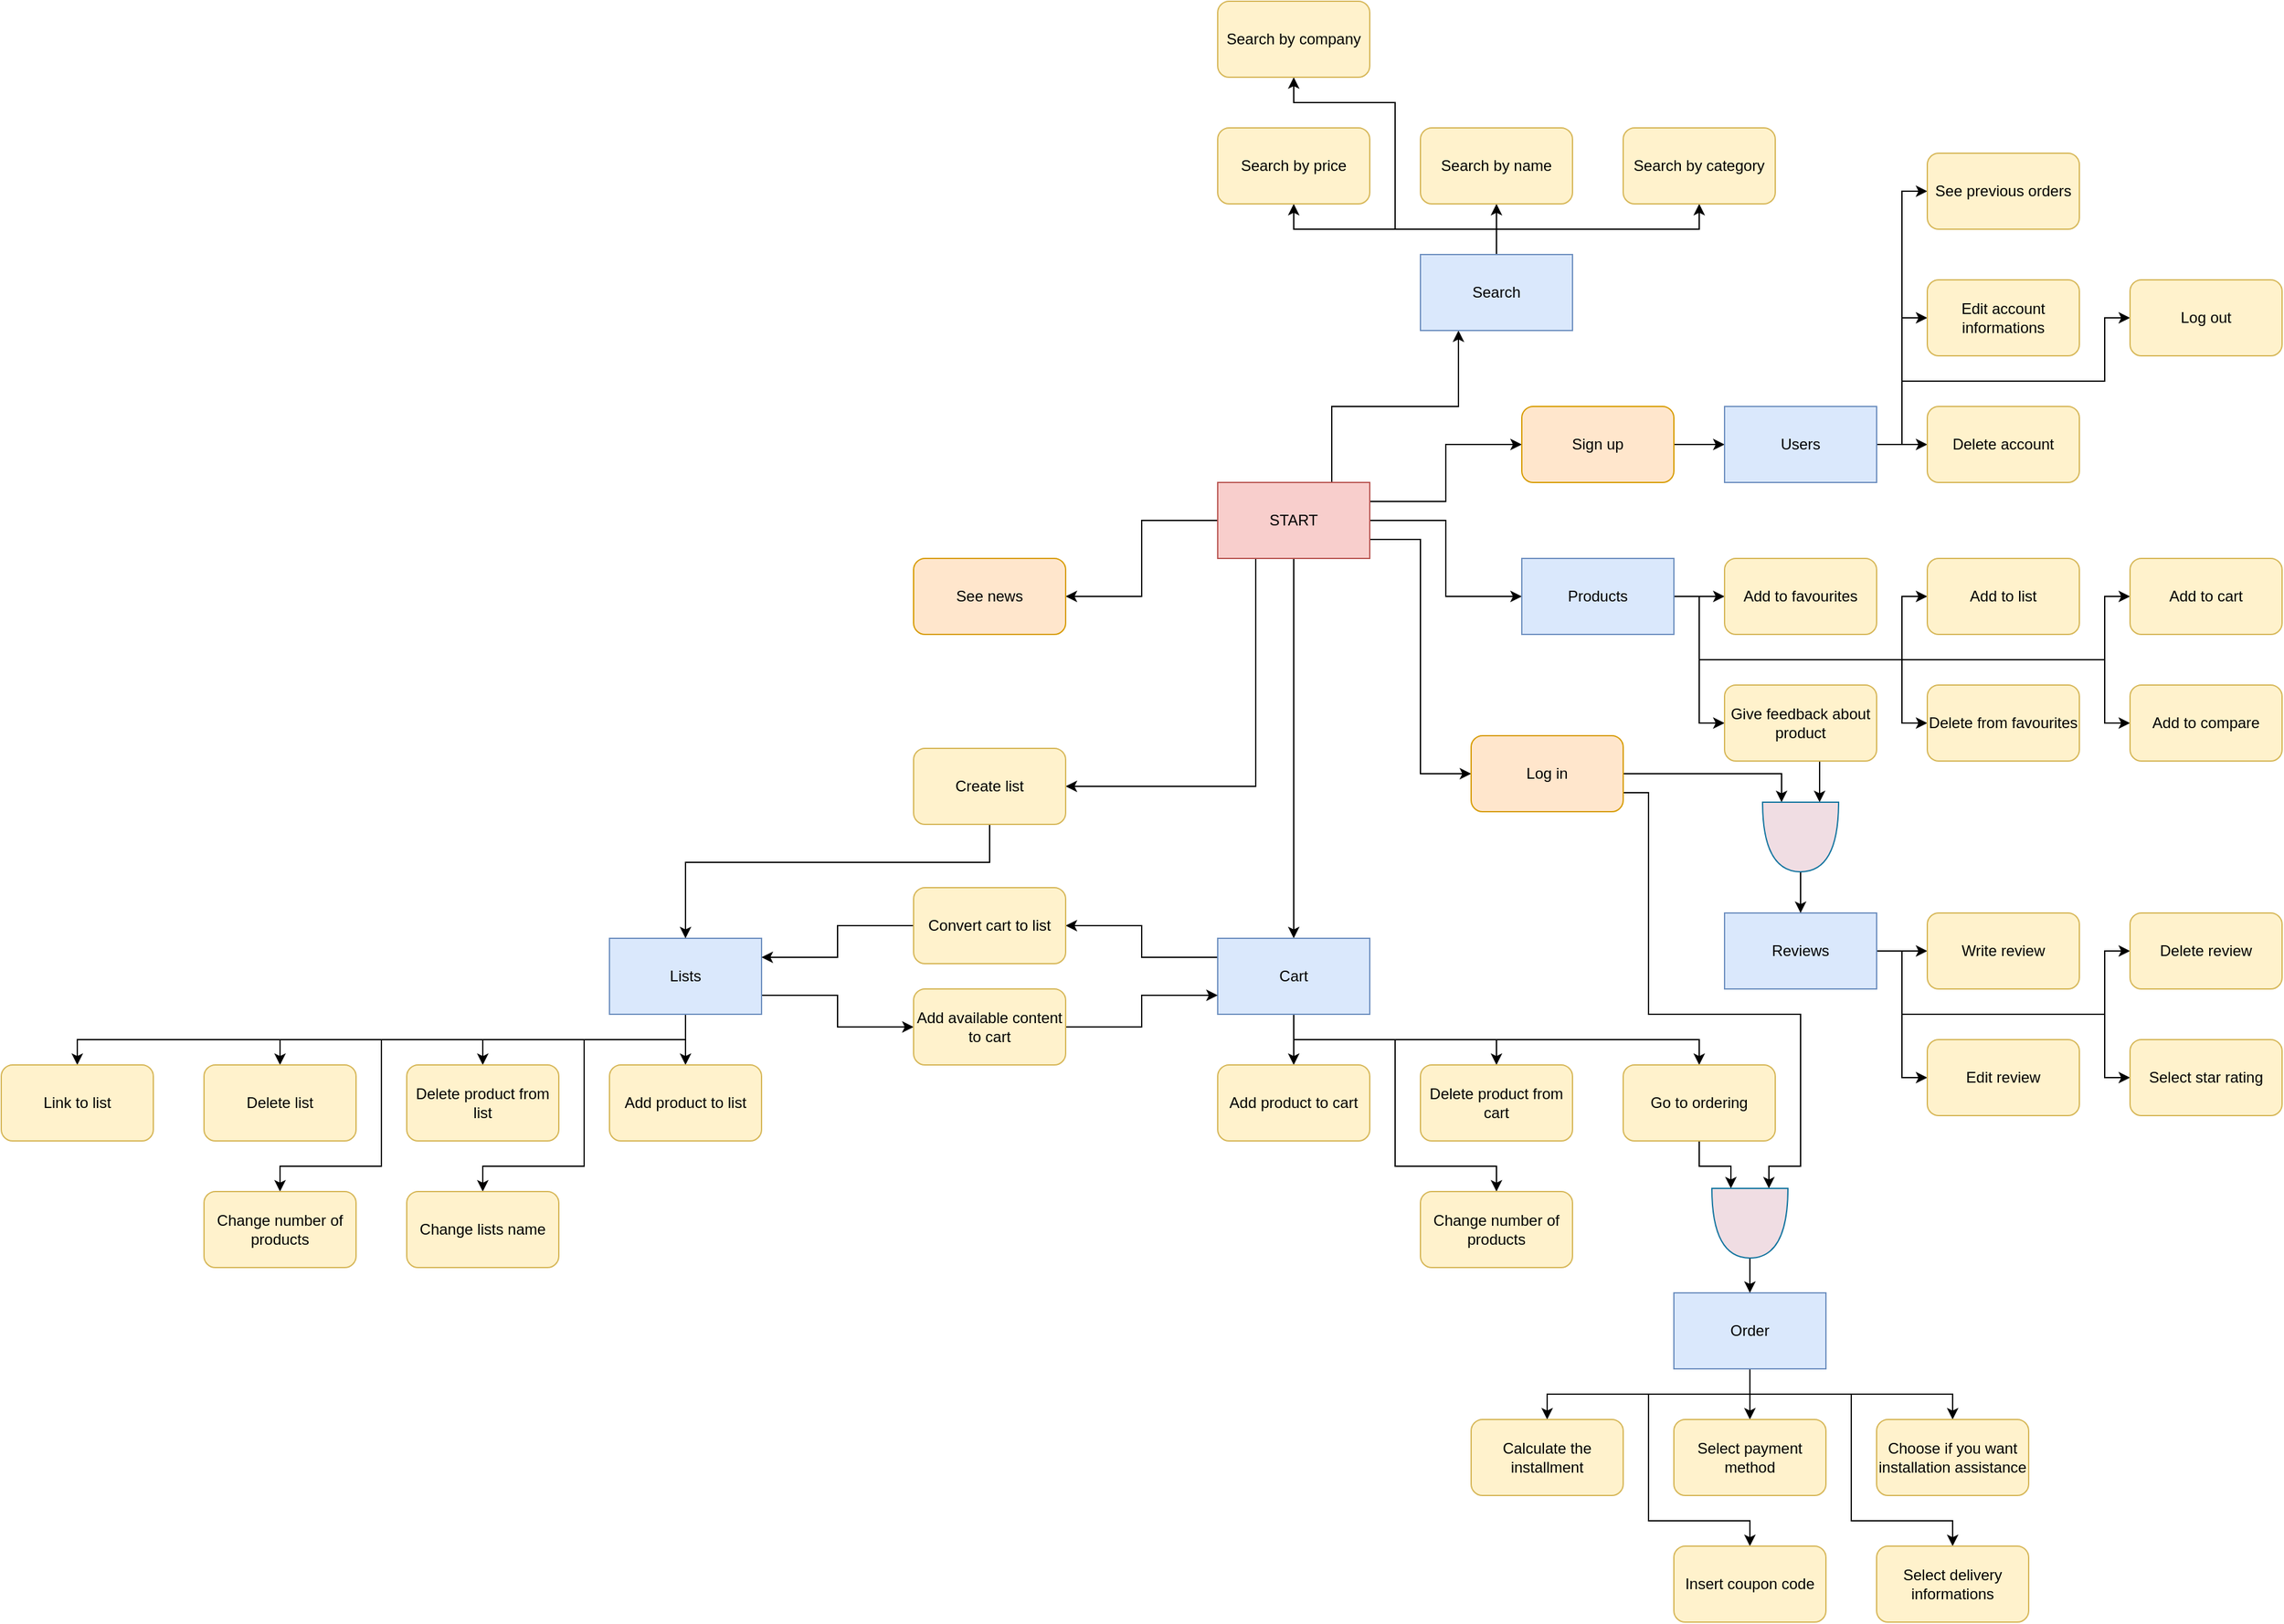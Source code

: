 <mxfile version="21.1.1">
  <diagram name="Strona-1" id="DpiKnfvnMf119dL31PfI">
    <mxGraphModel dx="721" dy="851" grid="1" gridSize="10" guides="1" tooltips="1" connect="1" arrows="1" fold="1" page="1" pageScale="1" pageWidth="827" pageHeight="1169" math="0" shadow="0">
      <root>
        <mxCell id="0" />
        <mxCell id="1" parent="0" />
        <mxCell id="tu-g_7TpIbmg7pbgviE7-1" style="edgeStyle=orthogonalEdgeStyle;rounded=0;orthogonalLoop=1;jettySize=auto;html=1;exitX=0.5;exitY=1;exitDx=0;exitDy=0;entryX=0.5;entryY=0;entryDx=0;entryDy=0;fontColor=#000000;" edge="1" parent="1" source="tu-g_7TpIbmg7pbgviE7-8" target="tu-g_7TpIbmg7pbgviE7-24">
          <mxGeometry relative="1" as="geometry" />
        </mxCell>
        <mxCell id="tu-g_7TpIbmg7pbgviE7-2" style="edgeStyle=orthogonalEdgeStyle;rounded=0;orthogonalLoop=1;jettySize=auto;html=1;exitX=0.25;exitY=1;exitDx=0;exitDy=0;entryX=1;entryY=0.5;entryDx=0;entryDy=0;fontColor=#000000;" edge="1" parent="1" source="tu-g_7TpIbmg7pbgviE7-8" target="tu-g_7TpIbmg7pbgviE7-50">
          <mxGeometry relative="1" as="geometry" />
        </mxCell>
        <mxCell id="tu-g_7TpIbmg7pbgviE7-3" style="edgeStyle=orthogonalEdgeStyle;rounded=0;orthogonalLoop=1;jettySize=auto;html=1;exitX=1;exitY=0.75;exitDx=0;exitDy=0;entryX=0;entryY=0.5;entryDx=0;entryDy=0;fontFamily=Helvetica;fontSize=12;fontColor=#000000;" edge="1" parent="1" source="tu-g_7TpIbmg7pbgviE7-8" target="tu-g_7TpIbmg7pbgviE7-11">
          <mxGeometry relative="1" as="geometry" />
        </mxCell>
        <mxCell id="tu-g_7TpIbmg7pbgviE7-4" style="edgeStyle=orthogonalEdgeStyle;rounded=0;orthogonalLoop=1;jettySize=auto;html=1;exitX=1;exitY=0.25;exitDx=0;exitDy=0;entryX=0;entryY=0.5;entryDx=0;entryDy=0;fontFamily=Helvetica;fontSize=12;fontColor=#000000;" edge="1" parent="1" source="tu-g_7TpIbmg7pbgviE7-8" target="tu-g_7TpIbmg7pbgviE7-13">
          <mxGeometry relative="1" as="geometry" />
        </mxCell>
        <mxCell id="tu-g_7TpIbmg7pbgviE7-5" style="edgeStyle=orthogonalEdgeStyle;rounded=0;orthogonalLoop=1;jettySize=auto;html=1;exitX=1;exitY=0.5;exitDx=0;exitDy=0;entryX=0;entryY=0.5;entryDx=0;entryDy=0;fontFamily=Helvetica;fontSize=12;fontColor=#000000;" edge="1" parent="1" source="tu-g_7TpIbmg7pbgviE7-8" target="tu-g_7TpIbmg7pbgviE7-39">
          <mxGeometry relative="1" as="geometry" />
        </mxCell>
        <mxCell id="tu-g_7TpIbmg7pbgviE7-6" style="edgeStyle=orthogonalEdgeStyle;rounded=0;orthogonalLoop=1;jettySize=auto;html=1;exitX=0;exitY=0.5;exitDx=0;exitDy=0;entryX=1;entryY=0.5;entryDx=0;entryDy=0;fontFamily=Helvetica;fontSize=12;fontColor=#000000;" edge="1" parent="1" source="tu-g_7TpIbmg7pbgviE7-8" target="tu-g_7TpIbmg7pbgviE7-14">
          <mxGeometry relative="1" as="geometry" />
        </mxCell>
        <mxCell id="tu-g_7TpIbmg7pbgviE7-7" style="edgeStyle=orthogonalEdgeStyle;rounded=0;orthogonalLoop=1;jettySize=auto;html=1;exitX=0.75;exitY=0;exitDx=0;exitDy=0;entryX=0.25;entryY=1;entryDx=0;entryDy=0;fontFamily=Helvetica;fontSize=12;fontColor=#000000;" edge="1" parent="1" source="tu-g_7TpIbmg7pbgviE7-8" target="tu-g_7TpIbmg7pbgviE7-18">
          <mxGeometry relative="1" as="geometry" />
        </mxCell>
        <mxCell id="tu-g_7TpIbmg7pbgviE7-8" value="START" style="rounded=0;whiteSpace=wrap;html=1;fillColor=#f8cecc;strokeColor=#b85450;fontColor=#000000;" vertex="1" parent="1">
          <mxGeometry x="1940" y="560" width="120" height="60" as="geometry" />
        </mxCell>
        <mxCell id="tu-g_7TpIbmg7pbgviE7-9" style="edgeStyle=orthogonalEdgeStyle;rounded=0;orthogonalLoop=1;jettySize=auto;html=1;exitX=1;exitY=0.75;exitDx=0;exitDy=0;entryX=0;entryY=0.25;entryDx=0;entryDy=0;entryPerimeter=0;fontFamily=Helvetica;fontSize=12;fontColor=#000000;" edge="1" parent="1" source="tu-g_7TpIbmg7pbgviE7-11" target="tu-g_7TpIbmg7pbgviE7-74">
          <mxGeometry relative="1" as="geometry">
            <Array as="points">
              <mxPoint x="2280" y="805" />
              <mxPoint x="2280" y="980" />
              <mxPoint x="2400" y="980" />
              <mxPoint x="2400" y="1100" />
              <mxPoint x="2375" y="1100" />
            </Array>
          </mxGeometry>
        </mxCell>
        <mxCell id="tu-g_7TpIbmg7pbgviE7-10" style="edgeStyle=orthogonalEdgeStyle;rounded=0;orthogonalLoop=1;jettySize=auto;html=1;exitX=1;exitY=0.5;exitDx=0;exitDy=0;entryX=0;entryY=0.75;entryDx=0;entryDy=0;entryPerimeter=0;fontFamily=Helvetica;fontSize=12;fontColor=#000000;" edge="1" parent="1" source="tu-g_7TpIbmg7pbgviE7-11" target="tu-g_7TpIbmg7pbgviE7-91">
          <mxGeometry relative="1" as="geometry" />
        </mxCell>
        <mxCell id="tu-g_7TpIbmg7pbgviE7-11" value="Log in" style="rounded=1;whiteSpace=wrap;html=1;fillColor=#ffe6cc;strokeColor=#d79b00;fontColor=#000000;" vertex="1" parent="1">
          <mxGeometry x="2140" y="760" width="120" height="60" as="geometry" />
        </mxCell>
        <mxCell id="tu-g_7TpIbmg7pbgviE7-12" style="edgeStyle=orthogonalEdgeStyle;rounded=0;orthogonalLoop=1;jettySize=auto;html=1;exitX=1;exitY=0.5;exitDx=0;exitDy=0;entryX=0;entryY=0.5;entryDx=0;entryDy=0;fontFamily=Helvetica;fontSize=12;fontColor=#000000;" edge="1" parent="1" source="tu-g_7TpIbmg7pbgviE7-13" target="tu-g_7TpIbmg7pbgviE7-72">
          <mxGeometry relative="1" as="geometry" />
        </mxCell>
        <mxCell id="tu-g_7TpIbmg7pbgviE7-13" value="Sign up" style="rounded=1;whiteSpace=wrap;html=1;fillColor=#ffe6cc;strokeColor=#d79b00;fontColor=#000000;" vertex="1" parent="1">
          <mxGeometry x="2180" y="500" width="120" height="60" as="geometry" />
        </mxCell>
        <mxCell id="tu-g_7TpIbmg7pbgviE7-14" value="See news" style="rounded=1;whiteSpace=wrap;html=1;fillColor=#ffe6cc;strokeColor=#d79b00;fontColor=#000000;" vertex="1" parent="1">
          <mxGeometry x="1700" y="620" width="120" height="60" as="geometry" />
        </mxCell>
        <mxCell id="tu-g_7TpIbmg7pbgviE7-15" style="edgeStyle=orthogonalEdgeStyle;rounded=0;orthogonalLoop=1;jettySize=auto;html=1;exitX=0.5;exitY=0;exitDx=0;exitDy=0;entryX=0.5;entryY=1;entryDx=0;entryDy=0;fontFamily=Helvetica;fontSize=12;fontColor=#000000;" edge="1" parent="1" source="tu-g_7TpIbmg7pbgviE7-18" target="tu-g_7TpIbmg7pbgviE7-97">
          <mxGeometry relative="1" as="geometry" />
        </mxCell>
        <mxCell id="tu-g_7TpIbmg7pbgviE7-16" style="edgeStyle=orthogonalEdgeStyle;rounded=0;orthogonalLoop=1;jettySize=auto;html=1;exitX=0.5;exitY=0;exitDx=0;exitDy=0;entryX=0.5;entryY=1;entryDx=0;entryDy=0;fontFamily=Helvetica;fontSize=12;fontColor=#000000;" edge="1" parent="1" source="tu-g_7TpIbmg7pbgviE7-18" target="tu-g_7TpIbmg7pbgviE7-98">
          <mxGeometry relative="1" as="geometry" />
        </mxCell>
        <mxCell id="tu-g_7TpIbmg7pbgviE7-17" style="edgeStyle=orthogonalEdgeStyle;rounded=0;orthogonalLoop=1;jettySize=auto;html=1;exitX=0.5;exitY=0;exitDx=0;exitDy=0;entryX=0.5;entryY=1;entryDx=0;entryDy=0;fontFamily=Helvetica;fontSize=12;fontColor=#000000;" edge="1" parent="1" source="tu-g_7TpIbmg7pbgviE7-18" target="tu-g_7TpIbmg7pbgviE7-99">
          <mxGeometry relative="1" as="geometry" />
        </mxCell>
        <mxCell id="tu-g_7TpIbmg7pbgviE7-301" style="edgeStyle=orthogonalEdgeStyle;rounded=0;orthogonalLoop=1;jettySize=auto;html=1;exitX=0.5;exitY=0;exitDx=0;exitDy=0;entryX=0.5;entryY=1;entryDx=0;entryDy=0;fontFamily=Helvetica;fontSize=12;fontColor=#000000;" edge="1" parent="1" source="tu-g_7TpIbmg7pbgviE7-18" target="tu-g_7TpIbmg7pbgviE7-300">
          <mxGeometry relative="1" as="geometry">
            <Array as="points">
              <mxPoint x="2160" y="360" />
              <mxPoint x="2080" y="360" />
              <mxPoint x="2080" y="260" />
              <mxPoint x="2000" y="260" />
            </Array>
          </mxGeometry>
        </mxCell>
        <mxCell id="tu-g_7TpIbmg7pbgviE7-18" value="Search" style="rounded=0;whiteSpace=wrap;html=1;fillColor=#dae8fc;strokeColor=#6c8ebf;fontColor=#000000;" vertex="1" parent="1">
          <mxGeometry x="2100" y="380" width="120" height="60" as="geometry" />
        </mxCell>
        <mxCell id="tu-g_7TpIbmg7pbgviE7-19" style="edgeStyle=orthogonalEdgeStyle;rounded=0;orthogonalLoop=1;jettySize=auto;html=1;exitX=0;exitY=0.25;exitDx=0;exitDy=0;entryX=1;entryY=0.5;entryDx=0;entryDy=0;fontColor=#000000;" edge="1" parent="1" source="tu-g_7TpIbmg7pbgviE7-24" target="tu-g_7TpIbmg7pbgviE7-46">
          <mxGeometry relative="1" as="geometry" />
        </mxCell>
        <mxCell id="tu-g_7TpIbmg7pbgviE7-20" style="edgeStyle=orthogonalEdgeStyle;rounded=0;orthogonalLoop=1;jettySize=auto;html=1;exitX=0.5;exitY=1;exitDx=0;exitDy=0;entryX=0.5;entryY=0;entryDx=0;entryDy=0;fontFamily=Helvetica;fontSize=12;fontColor=#000000;" edge="1" parent="1" source="tu-g_7TpIbmg7pbgviE7-24" target="tu-g_7TpIbmg7pbgviE7-58">
          <mxGeometry relative="1" as="geometry" />
        </mxCell>
        <mxCell id="tu-g_7TpIbmg7pbgviE7-21" style="edgeStyle=orthogonalEdgeStyle;rounded=0;orthogonalLoop=1;jettySize=auto;html=1;exitX=0.5;exitY=1;exitDx=0;exitDy=0;entryX=0.5;entryY=0;entryDx=0;entryDy=0;fontFamily=Helvetica;fontSize=12;fontColor=#000000;" edge="1" parent="1" source="tu-g_7TpIbmg7pbgviE7-24" target="tu-g_7TpIbmg7pbgviE7-59">
          <mxGeometry relative="1" as="geometry" />
        </mxCell>
        <mxCell id="tu-g_7TpIbmg7pbgviE7-22" style="edgeStyle=orthogonalEdgeStyle;rounded=0;orthogonalLoop=1;jettySize=auto;html=1;exitX=0.5;exitY=1;exitDx=0;exitDy=0;entryX=0.5;entryY=0;entryDx=0;entryDy=0;fontFamily=Helvetica;fontSize=12;fontColor=#000000;" edge="1" parent="1" source="tu-g_7TpIbmg7pbgviE7-24" target="tu-g_7TpIbmg7pbgviE7-55">
          <mxGeometry relative="1" as="geometry">
            <Array as="points">
              <mxPoint x="2000" y="1000" />
              <mxPoint x="2080" y="1000" />
              <mxPoint x="2080" y="1100" />
              <mxPoint x="2160" y="1100" />
            </Array>
          </mxGeometry>
        </mxCell>
        <mxCell id="tu-g_7TpIbmg7pbgviE7-23" style="edgeStyle=orthogonalEdgeStyle;rounded=0;orthogonalLoop=1;jettySize=auto;html=1;exitX=0.5;exitY=1;exitDx=0;exitDy=0;entryX=0.5;entryY=0;entryDx=0;entryDy=0;fontFamily=Helvetica;fontSize=12;fontColor=#000000;" edge="1" parent="1" source="tu-g_7TpIbmg7pbgviE7-24" target="tu-g_7TpIbmg7pbgviE7-61">
          <mxGeometry relative="1" as="geometry" />
        </mxCell>
        <mxCell id="tu-g_7TpIbmg7pbgviE7-24" value="Cart" style="rounded=0;whiteSpace=wrap;html=1;fillColor=#dae8fc;strokeColor=#6c8ebf;fontColor=#000000;" vertex="1" parent="1">
          <mxGeometry x="1940" y="920" width="120" height="60" as="geometry" />
        </mxCell>
        <mxCell id="tu-g_7TpIbmg7pbgviE7-25" style="edgeStyle=orthogonalEdgeStyle;rounded=0;orthogonalLoop=1;jettySize=auto;html=1;exitX=0.5;exitY=1;exitDx=0;exitDy=0;entryX=0.5;entryY=0;entryDx=0;entryDy=0;fontColor=#000000;" edge="1" parent="1" source="tu-g_7TpIbmg7pbgviE7-32" target="tu-g_7TpIbmg7pbgviE7-48">
          <mxGeometry relative="1" as="geometry" />
        </mxCell>
        <mxCell id="tu-g_7TpIbmg7pbgviE7-26" style="edgeStyle=orthogonalEdgeStyle;rounded=0;orthogonalLoop=1;jettySize=auto;html=1;exitX=0.5;exitY=1;exitDx=0;exitDy=0;entryX=0.5;entryY=0;entryDx=0;entryDy=0;fontColor=#000000;" edge="1" parent="1" source="tu-g_7TpIbmg7pbgviE7-32" target="tu-g_7TpIbmg7pbgviE7-47">
          <mxGeometry relative="1" as="geometry" />
        </mxCell>
        <mxCell id="tu-g_7TpIbmg7pbgviE7-27" style="edgeStyle=orthogonalEdgeStyle;rounded=0;orthogonalLoop=1;jettySize=auto;html=1;exitX=0.5;exitY=1;exitDx=0;exitDy=0;entryX=0.5;entryY=0;entryDx=0;entryDy=0;fontColor=#000000;" edge="1" parent="1" source="tu-g_7TpIbmg7pbgviE7-32" target="tu-g_7TpIbmg7pbgviE7-51">
          <mxGeometry relative="1" as="geometry" />
        </mxCell>
        <mxCell id="tu-g_7TpIbmg7pbgviE7-28" style="edgeStyle=orthogonalEdgeStyle;rounded=0;orthogonalLoop=1;jettySize=auto;html=1;exitX=1;exitY=0.75;exitDx=0;exitDy=0;entryX=0;entryY=0.5;entryDx=0;entryDy=0;fontColor=#000000;" edge="1" parent="1" source="tu-g_7TpIbmg7pbgviE7-32" target="tu-g_7TpIbmg7pbgviE7-53">
          <mxGeometry relative="1" as="geometry" />
        </mxCell>
        <mxCell id="tu-g_7TpIbmg7pbgviE7-29" style="edgeStyle=orthogonalEdgeStyle;rounded=0;orthogonalLoop=1;jettySize=auto;html=1;exitX=0.5;exitY=1;exitDx=0;exitDy=0;entryX=0.5;entryY=0;entryDx=0;entryDy=0;fontFamily=Helvetica;fontSize=12;fontColor=#000000;" edge="1" parent="1" source="tu-g_7TpIbmg7pbgviE7-32" target="tu-g_7TpIbmg7pbgviE7-54">
          <mxGeometry relative="1" as="geometry">
            <Array as="points">
              <mxPoint x="1520" y="1000" />
              <mxPoint x="1280" y="1000" />
              <mxPoint x="1280" y="1100" />
              <mxPoint x="1200" y="1100" />
            </Array>
          </mxGeometry>
        </mxCell>
        <mxCell id="tu-g_7TpIbmg7pbgviE7-30" style="edgeStyle=orthogonalEdgeStyle;rounded=0;orthogonalLoop=1;jettySize=auto;html=1;exitX=0.5;exitY=1;exitDx=0;exitDy=0;entryX=0.5;entryY=0;entryDx=0;entryDy=0;fontFamily=Helvetica;fontSize=12;fontColor=#000000;" edge="1" parent="1" source="tu-g_7TpIbmg7pbgviE7-32" target="tu-g_7TpIbmg7pbgviE7-56">
          <mxGeometry relative="1" as="geometry">
            <Array as="points">
              <mxPoint x="1520" y="1000" />
              <mxPoint x="1440" y="1000" />
              <mxPoint x="1440" y="1100" />
              <mxPoint x="1360" y="1100" />
            </Array>
          </mxGeometry>
        </mxCell>
        <mxCell id="tu-g_7TpIbmg7pbgviE7-31" style="edgeStyle=orthogonalEdgeStyle;rounded=0;orthogonalLoop=1;jettySize=auto;html=1;exitX=0.5;exitY=1;exitDx=0;exitDy=0;entryX=0.5;entryY=0;entryDx=0;entryDy=0;fontFamily=Helvetica;fontSize=12;fontColor=#000000;" edge="1" parent="1" source="tu-g_7TpIbmg7pbgviE7-32" target="tu-g_7TpIbmg7pbgviE7-57">
          <mxGeometry relative="1" as="geometry" />
        </mxCell>
        <mxCell id="tu-g_7TpIbmg7pbgviE7-32" value="Lists" style="rounded=0;whiteSpace=wrap;html=1;fillColor=#dae8fc;strokeColor=#6c8ebf;fontColor=#000000;" vertex="1" parent="1">
          <mxGeometry x="1460" y="920" width="120" height="60" as="geometry" />
        </mxCell>
        <mxCell id="tu-g_7TpIbmg7pbgviE7-33" style="edgeStyle=orthogonalEdgeStyle;rounded=0;orthogonalLoop=1;jettySize=auto;html=1;exitX=1;exitY=0.5;exitDx=0;exitDy=0;entryX=0;entryY=0.5;entryDx=0;entryDy=0;fontFamily=Helvetica;fontSize=12;fontColor=#000000;" edge="1" parent="1" source="tu-g_7TpIbmg7pbgviE7-39" target="tu-g_7TpIbmg7pbgviE7-84">
          <mxGeometry relative="1" as="geometry" />
        </mxCell>
        <mxCell id="tu-g_7TpIbmg7pbgviE7-34" style="edgeStyle=orthogonalEdgeStyle;rounded=0;orthogonalLoop=1;jettySize=auto;html=1;exitX=1;exitY=0.5;exitDx=0;exitDy=0;entryX=0;entryY=0.5;entryDx=0;entryDy=0;fontFamily=Helvetica;fontSize=12;fontColor=#000000;" edge="1" parent="1" source="tu-g_7TpIbmg7pbgviE7-39" target="tu-g_7TpIbmg7pbgviE7-86">
          <mxGeometry relative="1" as="geometry">
            <Array as="points">
              <mxPoint x="2320" y="650" />
              <mxPoint x="2320" y="700" />
              <mxPoint x="2480" y="700" />
              <mxPoint x="2480" y="650" />
            </Array>
          </mxGeometry>
        </mxCell>
        <mxCell id="tu-g_7TpIbmg7pbgviE7-35" style="edgeStyle=orthogonalEdgeStyle;rounded=0;orthogonalLoop=1;jettySize=auto;html=1;exitX=1;exitY=0.5;exitDx=0;exitDy=0;entryX=0;entryY=0.5;entryDx=0;entryDy=0;fontFamily=Helvetica;fontSize=12;fontColor=#000000;" edge="1" parent="1" source="tu-g_7TpIbmg7pbgviE7-39" target="tu-g_7TpIbmg7pbgviE7-87">
          <mxGeometry relative="1" as="geometry">
            <Array as="points">
              <mxPoint x="2320" y="650" />
              <mxPoint x="2320" y="700" />
              <mxPoint x="2640" y="700" />
              <mxPoint x="2640" y="650" />
            </Array>
          </mxGeometry>
        </mxCell>
        <mxCell id="tu-g_7TpIbmg7pbgviE7-36" style="edgeStyle=orthogonalEdgeStyle;rounded=0;orthogonalLoop=1;jettySize=auto;html=1;exitX=1;exitY=0.5;exitDx=0;exitDy=0;entryX=0;entryY=0.5;entryDx=0;entryDy=0;fontFamily=Helvetica;fontSize=12;fontColor=#000000;" edge="1" parent="1" source="tu-g_7TpIbmg7pbgviE7-39" target="tu-g_7TpIbmg7pbgviE7-89">
          <mxGeometry relative="1" as="geometry" />
        </mxCell>
        <mxCell id="tu-g_7TpIbmg7pbgviE7-37" style="edgeStyle=orthogonalEdgeStyle;rounded=0;orthogonalLoop=1;jettySize=auto;html=1;exitX=1;exitY=0.5;exitDx=0;exitDy=0;entryX=0;entryY=0.5;entryDx=0;entryDy=0;fontFamily=Helvetica;fontSize=12;fontColor=#000000;" edge="1" parent="1" source="tu-g_7TpIbmg7pbgviE7-39" target="tu-g_7TpIbmg7pbgviE7-85">
          <mxGeometry relative="1" as="geometry">
            <Array as="points">
              <mxPoint x="2320" y="650" />
              <mxPoint x="2320" y="700" />
              <mxPoint x="2480" y="700" />
              <mxPoint x="2480" y="750" />
            </Array>
          </mxGeometry>
        </mxCell>
        <mxCell id="tu-g_7TpIbmg7pbgviE7-38" style="edgeStyle=orthogonalEdgeStyle;rounded=0;orthogonalLoop=1;jettySize=auto;html=1;exitX=1;exitY=0.5;exitDx=0;exitDy=0;entryX=0;entryY=0.5;entryDx=0;entryDy=0;fontFamily=Helvetica;fontSize=12;fontColor=#000000;" edge="1" parent="1" source="tu-g_7TpIbmg7pbgviE7-39" target="tu-g_7TpIbmg7pbgviE7-95">
          <mxGeometry relative="1" as="geometry">
            <Array as="points">
              <mxPoint x="2320" y="650" />
              <mxPoint x="2320" y="700" />
              <mxPoint x="2640" y="700" />
              <mxPoint x="2640" y="750" />
            </Array>
          </mxGeometry>
        </mxCell>
        <mxCell id="tu-g_7TpIbmg7pbgviE7-39" value="Products" style="rounded=0;whiteSpace=wrap;html=1;fillColor=#dae8fc;strokeColor=#6c8ebf;fontColor=#000000;" vertex="1" parent="1">
          <mxGeometry x="2180" y="620" width="120" height="60" as="geometry" />
        </mxCell>
        <mxCell id="tu-g_7TpIbmg7pbgviE7-40" style="edgeStyle=orthogonalEdgeStyle;rounded=0;orthogonalLoop=1;jettySize=auto;html=1;exitX=1;exitY=0.5;exitDx=0;exitDy=0;entryX=0;entryY=0.5;entryDx=0;entryDy=0;fontFamily=Helvetica;fontSize=12;fontColor=#000000;" edge="1" parent="1" source="tu-g_7TpIbmg7pbgviE7-44" target="tu-g_7TpIbmg7pbgviE7-92">
          <mxGeometry relative="1" as="geometry" />
        </mxCell>
        <mxCell id="tu-g_7TpIbmg7pbgviE7-41" style="edgeStyle=orthogonalEdgeStyle;rounded=0;orthogonalLoop=1;jettySize=auto;html=1;exitX=1;exitY=0.5;exitDx=0;exitDy=0;entryX=0;entryY=0.5;entryDx=0;entryDy=0;fontFamily=Helvetica;fontSize=12;fontColor=#000000;" edge="1" parent="1" source="tu-g_7TpIbmg7pbgviE7-44" target="tu-g_7TpIbmg7pbgviE7-93">
          <mxGeometry relative="1" as="geometry" />
        </mxCell>
        <mxCell id="tu-g_7TpIbmg7pbgviE7-42" style="edgeStyle=orthogonalEdgeStyle;rounded=0;orthogonalLoop=1;jettySize=auto;html=1;exitX=1;exitY=0.5;exitDx=0;exitDy=0;entryX=0;entryY=0.5;entryDx=0;entryDy=0;fontFamily=Helvetica;fontSize=12;fontColor=#000000;" edge="1" parent="1" source="tu-g_7TpIbmg7pbgviE7-44" target="tu-g_7TpIbmg7pbgviE7-94">
          <mxGeometry relative="1" as="geometry">
            <Array as="points">
              <mxPoint x="2480" y="930" />
              <mxPoint x="2480" y="980" />
              <mxPoint x="2640" y="980" />
              <mxPoint x="2640" y="930" />
            </Array>
          </mxGeometry>
        </mxCell>
        <mxCell id="tu-g_7TpIbmg7pbgviE7-43" style="edgeStyle=orthogonalEdgeStyle;rounded=0;orthogonalLoop=1;jettySize=auto;html=1;exitX=1;exitY=0.5;exitDx=0;exitDy=0;entryX=0;entryY=0.5;entryDx=0;entryDy=0;fontFamily=Helvetica;fontSize=12;fontColor=#000000;" edge="1" parent="1" source="tu-g_7TpIbmg7pbgviE7-44" target="tu-g_7TpIbmg7pbgviE7-96">
          <mxGeometry relative="1" as="geometry">
            <Array as="points">
              <mxPoint x="2480" y="930" />
              <mxPoint x="2480" y="980" />
              <mxPoint x="2640" y="980" />
              <mxPoint x="2640" y="1030" />
            </Array>
          </mxGeometry>
        </mxCell>
        <mxCell id="tu-g_7TpIbmg7pbgviE7-44" value="Reviews" style="rounded=0;whiteSpace=wrap;html=1;fillColor=#dae8fc;strokeColor=#6c8ebf;fontColor=#000000;" vertex="1" parent="1">
          <mxGeometry x="2340" y="900" width="120" height="60" as="geometry" />
        </mxCell>
        <mxCell id="tu-g_7TpIbmg7pbgviE7-45" style="edgeStyle=orthogonalEdgeStyle;rounded=0;orthogonalLoop=1;jettySize=auto;html=1;exitX=0;exitY=0.5;exitDx=0;exitDy=0;entryX=1;entryY=0.25;entryDx=0;entryDy=0;fontColor=#000000;" edge="1" parent="1" source="tu-g_7TpIbmg7pbgviE7-46" target="tu-g_7TpIbmg7pbgviE7-32">
          <mxGeometry relative="1" as="geometry" />
        </mxCell>
        <mxCell id="tu-g_7TpIbmg7pbgviE7-46" value="Convert cart to list" style="rounded=1;whiteSpace=wrap;html=1;fillColor=#fff2cc;strokeColor=#d6b656;fontColor=#000000;" vertex="1" parent="1">
          <mxGeometry x="1700" y="880" width="120" height="60" as="geometry" />
        </mxCell>
        <mxCell id="tu-g_7TpIbmg7pbgviE7-47" value="Delete product from list" style="rounded=1;whiteSpace=wrap;html=1;fillColor=#fff2cc;strokeColor=#d6b656;fontColor=#000000;" vertex="1" parent="1">
          <mxGeometry x="1300" y="1020" width="120" height="60" as="geometry" />
        </mxCell>
        <mxCell id="tu-g_7TpIbmg7pbgviE7-48" value="Add product to list" style="rounded=1;whiteSpace=wrap;html=1;fillColor=#fff2cc;strokeColor=#d6b656;fontColor=#000000;" vertex="1" parent="1">
          <mxGeometry x="1460" y="1020" width="120" height="60" as="geometry" />
        </mxCell>
        <mxCell id="tu-g_7TpIbmg7pbgviE7-49" style="edgeStyle=orthogonalEdgeStyle;rounded=0;orthogonalLoop=1;jettySize=auto;html=1;exitX=0.5;exitY=1;exitDx=0;exitDy=0;entryX=0.5;entryY=0;entryDx=0;entryDy=0;fontColor=#000000;" edge="1" parent="1" source="tu-g_7TpIbmg7pbgviE7-50" target="tu-g_7TpIbmg7pbgviE7-32">
          <mxGeometry relative="1" as="geometry">
            <Array as="points">
              <mxPoint x="1760" y="860" />
              <mxPoint x="1520" y="860" />
            </Array>
          </mxGeometry>
        </mxCell>
        <mxCell id="tu-g_7TpIbmg7pbgviE7-50" value="Create list" style="rounded=1;whiteSpace=wrap;html=1;fillColor=#fff2cc;strokeColor=#d6b656;fontColor=#000000;" vertex="1" parent="1">
          <mxGeometry x="1700" y="770" width="120" height="60" as="geometry" />
        </mxCell>
        <mxCell id="tu-g_7TpIbmg7pbgviE7-51" value="Delete list" style="rounded=1;whiteSpace=wrap;html=1;fillColor=#fff2cc;strokeColor=#d6b656;fontColor=#000000;" vertex="1" parent="1">
          <mxGeometry x="1140" y="1020" width="120" height="60" as="geometry" />
        </mxCell>
        <mxCell id="tu-g_7TpIbmg7pbgviE7-52" style="edgeStyle=orthogonalEdgeStyle;rounded=0;orthogonalLoop=1;jettySize=auto;html=1;exitX=1;exitY=0.5;exitDx=0;exitDy=0;entryX=0;entryY=0.75;entryDx=0;entryDy=0;fontColor=#000000;" edge="1" parent="1" source="tu-g_7TpIbmg7pbgviE7-53" target="tu-g_7TpIbmg7pbgviE7-24">
          <mxGeometry relative="1" as="geometry" />
        </mxCell>
        <mxCell id="tu-g_7TpIbmg7pbgviE7-53" value="Add available content to cart" style="rounded=1;whiteSpace=wrap;html=1;fillColor=#fff2cc;strokeColor=#d6b656;fontColor=#000000;" vertex="1" parent="1">
          <mxGeometry x="1700" y="960" width="120" height="60" as="geometry" />
        </mxCell>
        <mxCell id="tu-g_7TpIbmg7pbgviE7-54" value="Change number of products" style="rounded=1;whiteSpace=wrap;html=1;fillColor=#fff2cc;strokeColor=#d6b656;fontColor=#000000;" vertex="1" parent="1">
          <mxGeometry x="1140" y="1120" width="120" height="60" as="geometry" />
        </mxCell>
        <mxCell id="tu-g_7TpIbmg7pbgviE7-55" value="Change number of products" style="rounded=1;whiteSpace=wrap;html=1;fillColor=#fff2cc;strokeColor=#d6b656;fontColor=#000000;" vertex="1" parent="1">
          <mxGeometry x="2100" y="1120" width="120" height="60" as="geometry" />
        </mxCell>
        <mxCell id="tu-g_7TpIbmg7pbgviE7-56" value="Change lists name" style="rounded=1;whiteSpace=wrap;html=1;strokeColor=#d6b656;fontFamily=Helvetica;fontSize=12;fontColor=#000000;fillColor=#fff2cc;" vertex="1" parent="1">
          <mxGeometry x="1300" y="1120" width="120" height="60" as="geometry" />
        </mxCell>
        <mxCell id="tu-g_7TpIbmg7pbgviE7-57" value="Link to list" style="rounded=1;whiteSpace=wrap;html=1;strokeColor=#d6b656;fontFamily=Helvetica;fontSize=12;fontColor=#000000;fillColor=#fff2cc;" vertex="1" parent="1">
          <mxGeometry x="980" y="1020" width="120" height="60" as="geometry" />
        </mxCell>
        <mxCell id="tu-g_7TpIbmg7pbgviE7-58" value="Add product to cart" style="rounded=1;whiteSpace=wrap;html=1;strokeColor=#d6b656;fontFamily=Helvetica;fontSize=12;fontColor=#000000;fillColor=#fff2cc;" vertex="1" parent="1">
          <mxGeometry x="1940" y="1020" width="120" height="60" as="geometry" />
        </mxCell>
        <mxCell id="tu-g_7TpIbmg7pbgviE7-59" value="Delete product from cart" style="rounded=1;whiteSpace=wrap;html=1;strokeColor=#d6b656;fontFamily=Helvetica;fontSize=12;fontColor=#000000;fillColor=#fff2cc;" vertex="1" parent="1">
          <mxGeometry x="2100" y="1020" width="120" height="60" as="geometry" />
        </mxCell>
        <mxCell id="tu-g_7TpIbmg7pbgviE7-60" style="edgeStyle=orthogonalEdgeStyle;rounded=0;orthogonalLoop=1;jettySize=auto;html=1;exitX=0.5;exitY=1;exitDx=0;exitDy=0;entryX=0;entryY=0.75;entryDx=0;entryDy=0;entryPerimeter=0;fontFamily=Helvetica;fontSize=12;fontColor=#000000;" edge="1" parent="1" source="tu-g_7TpIbmg7pbgviE7-61" target="tu-g_7TpIbmg7pbgviE7-74">
          <mxGeometry relative="1" as="geometry" />
        </mxCell>
        <mxCell id="tu-g_7TpIbmg7pbgviE7-61" value="Go to ordering" style="rounded=1;whiteSpace=wrap;html=1;strokeColor=#d6b656;fontFamily=Helvetica;fontSize=12;fontColor=#000000;fillColor=#fff2cc;" vertex="1" parent="1">
          <mxGeometry x="2260" y="1020" width="120" height="60" as="geometry" />
        </mxCell>
        <mxCell id="tu-g_7TpIbmg7pbgviE7-62" style="edgeStyle=orthogonalEdgeStyle;rounded=0;orthogonalLoop=1;jettySize=auto;html=1;exitX=0.5;exitY=1;exitDx=0;exitDy=0;entryX=0.5;entryY=0;entryDx=0;entryDy=0;fontFamily=Helvetica;fontSize=12;fontColor=#000000;" edge="1" parent="1" source="tu-g_7TpIbmg7pbgviE7-67" target="tu-g_7TpIbmg7pbgviE7-75">
          <mxGeometry relative="1" as="geometry" />
        </mxCell>
        <mxCell id="tu-g_7TpIbmg7pbgviE7-63" style="edgeStyle=orthogonalEdgeStyle;rounded=0;orthogonalLoop=1;jettySize=auto;html=1;exitX=0.5;exitY=1;exitDx=0;exitDy=0;entryX=0.5;entryY=0;entryDx=0;entryDy=0;fontFamily=Helvetica;fontSize=12;fontColor=#000000;" edge="1" parent="1" source="tu-g_7TpIbmg7pbgviE7-67" target="tu-g_7TpIbmg7pbgviE7-76">
          <mxGeometry relative="1" as="geometry" />
        </mxCell>
        <mxCell id="tu-g_7TpIbmg7pbgviE7-64" style="edgeStyle=orthogonalEdgeStyle;rounded=0;orthogonalLoop=1;jettySize=auto;html=1;exitX=0.5;exitY=1;exitDx=0;exitDy=0;entryX=0.5;entryY=0;entryDx=0;entryDy=0;fontFamily=Helvetica;fontSize=12;fontColor=#000000;" edge="1" parent="1" source="tu-g_7TpIbmg7pbgviE7-67" target="tu-g_7TpIbmg7pbgviE7-77">
          <mxGeometry relative="1" as="geometry" />
        </mxCell>
        <mxCell id="tu-g_7TpIbmg7pbgviE7-65" style="edgeStyle=orthogonalEdgeStyle;rounded=0;orthogonalLoop=1;jettySize=auto;html=1;exitX=0.5;exitY=1;exitDx=0;exitDy=0;entryX=0.5;entryY=0;entryDx=0;entryDy=0;fontFamily=Helvetica;fontSize=12;fontColor=#000000;" edge="1" parent="1" source="tu-g_7TpIbmg7pbgviE7-67" target="tu-g_7TpIbmg7pbgviE7-78">
          <mxGeometry relative="1" as="geometry">
            <Array as="points">
              <mxPoint x="2360" y="1280" />
              <mxPoint x="2280" y="1280" />
              <mxPoint x="2280" y="1380" />
              <mxPoint x="2360" y="1380" />
            </Array>
          </mxGeometry>
        </mxCell>
        <mxCell id="tu-g_7TpIbmg7pbgviE7-66" style="edgeStyle=orthogonalEdgeStyle;rounded=0;orthogonalLoop=1;jettySize=auto;html=1;exitX=0.5;exitY=1;exitDx=0;exitDy=0;entryX=0.5;entryY=0;entryDx=0;entryDy=0;fontFamily=Helvetica;fontSize=12;fontColor=#000000;" edge="1" parent="1" source="tu-g_7TpIbmg7pbgviE7-67" target="tu-g_7TpIbmg7pbgviE7-79">
          <mxGeometry relative="1" as="geometry">
            <Array as="points">
              <mxPoint x="2360" y="1280" />
              <mxPoint x="2440" y="1280" />
              <mxPoint x="2440" y="1380" />
              <mxPoint x="2520" y="1380" />
            </Array>
          </mxGeometry>
        </mxCell>
        <mxCell id="tu-g_7TpIbmg7pbgviE7-67" value="Order" style="rounded=0;whiteSpace=wrap;html=1;strokeColor=#6c8ebf;fontFamily=Helvetica;fontSize=12;fillColor=#dae8fc;fontColor=#000000;" vertex="1" parent="1">
          <mxGeometry x="2300" y="1200" width="120" height="60" as="geometry" />
        </mxCell>
        <mxCell id="tu-g_7TpIbmg7pbgviE7-68" style="edgeStyle=orthogonalEdgeStyle;rounded=0;orthogonalLoop=1;jettySize=auto;html=1;exitX=1;exitY=0.5;exitDx=0;exitDy=0;entryX=0;entryY=0.5;entryDx=0;entryDy=0;fontFamily=Helvetica;fontSize=12;fontColor=#000000;" edge="1" parent="1" source="tu-g_7TpIbmg7pbgviE7-72" target="tu-g_7TpIbmg7pbgviE7-80">
          <mxGeometry relative="1" as="geometry" />
        </mxCell>
        <mxCell id="tu-g_7TpIbmg7pbgviE7-69" style="edgeStyle=orthogonalEdgeStyle;rounded=0;orthogonalLoop=1;jettySize=auto;html=1;exitX=1;exitY=0.5;exitDx=0;exitDy=0;entryX=0;entryY=0.5;entryDx=0;entryDy=0;fontFamily=Helvetica;fontSize=12;fontColor=#000000;" edge="1" parent="1" source="tu-g_7TpIbmg7pbgviE7-72" target="tu-g_7TpIbmg7pbgviE7-81">
          <mxGeometry relative="1" as="geometry" />
        </mxCell>
        <mxCell id="tu-g_7TpIbmg7pbgviE7-70" style="edgeStyle=orthogonalEdgeStyle;rounded=0;orthogonalLoop=1;jettySize=auto;html=1;exitX=1;exitY=0.5;exitDx=0;exitDy=0;fontFamily=Helvetica;fontSize=12;fontColor=#000000;entryX=0;entryY=0.5;entryDx=0;entryDy=0;" edge="1" parent="1" source="tu-g_7TpIbmg7pbgviE7-72" target="tu-g_7TpIbmg7pbgviE7-82">
          <mxGeometry relative="1" as="geometry">
            <Array as="points">
              <mxPoint x="2480" y="530" />
              <mxPoint x="2480" y="480" />
              <mxPoint x="2640" y="480" />
              <mxPoint x="2640" y="430" />
            </Array>
          </mxGeometry>
        </mxCell>
        <mxCell id="tu-g_7TpIbmg7pbgviE7-71" style="edgeStyle=orthogonalEdgeStyle;rounded=0;orthogonalLoop=1;jettySize=auto;html=1;exitX=1;exitY=0.5;exitDx=0;exitDy=0;entryX=0;entryY=0.5;entryDx=0;entryDy=0;fontFamily=Helvetica;fontSize=12;fontColor=#000000;" edge="1" parent="1" source="tu-g_7TpIbmg7pbgviE7-72" target="tu-g_7TpIbmg7pbgviE7-83">
          <mxGeometry relative="1" as="geometry" />
        </mxCell>
        <mxCell id="tu-g_7TpIbmg7pbgviE7-72" value="Users" style="rounded=0;whiteSpace=wrap;html=1;strokeColor=#6c8ebf;fontFamily=Helvetica;fontSize=12;fillColor=#dae8fc;fontColor=#000000;" vertex="1" parent="1">
          <mxGeometry x="2340" y="500" width="120" height="60" as="geometry" />
        </mxCell>
        <mxCell id="tu-g_7TpIbmg7pbgviE7-73" style="edgeStyle=orthogonalEdgeStyle;rounded=0;orthogonalLoop=1;jettySize=auto;html=1;exitX=1;exitY=0.5;exitDx=0;exitDy=0;exitPerimeter=0;entryX=0.5;entryY=0;entryDx=0;entryDy=0;fontFamily=Helvetica;fontSize=12;fontColor=#000000;" edge="1" parent="1" source="tu-g_7TpIbmg7pbgviE7-74" target="tu-g_7TpIbmg7pbgviE7-67">
          <mxGeometry relative="1" as="geometry" />
        </mxCell>
        <mxCell id="tu-g_7TpIbmg7pbgviE7-74" value="" style="shape=or;whiteSpace=wrap;html=1;rounded=1;strokeColor=#10739e;fontFamily=Helvetica;fontSize=12;fillColor=#F0DDE3;rotation=90;fontColor=#000000;" vertex="1" parent="1">
          <mxGeometry x="2332.5" y="1115" width="55" height="60" as="geometry" />
        </mxCell>
        <mxCell id="tu-g_7TpIbmg7pbgviE7-75" value="Select payment method" style="rounded=1;whiteSpace=wrap;html=1;strokeColor=#d6b656;fontFamily=Helvetica;fontSize=12;fontColor=#000000;fillColor=#fff2cc;" vertex="1" parent="1">
          <mxGeometry x="2300" y="1300" width="120" height="60" as="geometry" />
        </mxCell>
        <mxCell id="tu-g_7TpIbmg7pbgviE7-76" value="Calculate the installment" style="rounded=1;whiteSpace=wrap;html=1;strokeColor=#d6b656;fontFamily=Helvetica;fontSize=12;fontColor=#000000;fillColor=#fff2cc;" vertex="1" parent="1">
          <mxGeometry x="2140" y="1300" width="120" height="60" as="geometry" />
        </mxCell>
        <mxCell id="tu-g_7TpIbmg7pbgviE7-77" value="Choose if you want installation assistance" style="rounded=1;whiteSpace=wrap;html=1;strokeColor=#d6b656;fontFamily=Helvetica;fontSize=12;fontColor=#000000;fillColor=#fff2cc;" vertex="1" parent="1">
          <mxGeometry x="2460" y="1300" width="120" height="60" as="geometry" />
        </mxCell>
        <mxCell id="tu-g_7TpIbmg7pbgviE7-78" value="Insert coupon code" style="rounded=1;whiteSpace=wrap;html=1;strokeColor=#d6b656;fontFamily=Helvetica;fontSize=12;fontColor=#000000;fillColor=#fff2cc;" vertex="1" parent="1">
          <mxGeometry x="2300" y="1400" width="120" height="60" as="geometry" />
        </mxCell>
        <mxCell id="tu-g_7TpIbmg7pbgviE7-79" value="Select delivery informations" style="rounded=1;whiteSpace=wrap;html=1;strokeColor=#d6b656;fontFamily=Helvetica;fontSize=12;fontColor=#000000;fillColor=#fff2cc;" vertex="1" parent="1">
          <mxGeometry x="2460" y="1400" width="120" height="60" as="geometry" />
        </mxCell>
        <mxCell id="tu-g_7TpIbmg7pbgviE7-80" value="Edit account informations" style="rounded=1;whiteSpace=wrap;html=1;strokeColor=#d6b656;fontFamily=Helvetica;fontSize=12;fontColor=#000000;fillColor=#fff2cc;" vertex="1" parent="1">
          <mxGeometry x="2500" y="400" width="120" height="60" as="geometry" />
        </mxCell>
        <mxCell id="tu-g_7TpIbmg7pbgviE7-81" value="Delete account" style="rounded=1;whiteSpace=wrap;html=1;strokeColor=#d6b656;fontFamily=Helvetica;fontSize=12;fontColor=#000000;fillColor=#fff2cc;" vertex="1" parent="1">
          <mxGeometry x="2500" y="500" width="120" height="60" as="geometry" />
        </mxCell>
        <mxCell id="tu-g_7TpIbmg7pbgviE7-82" value="Log out" style="rounded=1;whiteSpace=wrap;html=1;strokeColor=#d6b656;fontFamily=Helvetica;fontSize=12;fontColor=#000000;fillColor=#fff2cc;" vertex="1" parent="1">
          <mxGeometry x="2660" y="400" width="120" height="60" as="geometry" />
        </mxCell>
        <mxCell id="tu-g_7TpIbmg7pbgviE7-83" value="See previous orders" style="rounded=1;whiteSpace=wrap;html=1;strokeColor=#d6b656;fontFamily=Helvetica;fontSize=12;fontColor=#000000;fillColor=#fff2cc;" vertex="1" parent="1">
          <mxGeometry x="2500" y="300" width="120" height="60" as="geometry" />
        </mxCell>
        <mxCell id="tu-g_7TpIbmg7pbgviE7-84" value="Add to favourites" style="rounded=1;whiteSpace=wrap;html=1;strokeColor=#d6b656;fontFamily=Helvetica;fontSize=12;fontColor=#000000;fillColor=#fff2cc;" vertex="1" parent="1">
          <mxGeometry x="2340" y="620" width="120" height="60" as="geometry" />
        </mxCell>
        <mxCell id="tu-g_7TpIbmg7pbgviE7-85" value="Delete from favourites" style="rounded=1;whiteSpace=wrap;html=1;strokeColor=#d6b656;fontFamily=Helvetica;fontSize=12;fontColor=#000000;fillColor=#fff2cc;" vertex="1" parent="1">
          <mxGeometry x="2500" y="720" width="120" height="60" as="geometry" />
        </mxCell>
        <mxCell id="tu-g_7TpIbmg7pbgviE7-86" value="Add to list" style="rounded=1;whiteSpace=wrap;html=1;strokeColor=#d6b656;fontFamily=Helvetica;fontSize=12;fontColor=#000000;fillColor=#fff2cc;" vertex="1" parent="1">
          <mxGeometry x="2500" y="620" width="120" height="60" as="geometry" />
        </mxCell>
        <mxCell id="tu-g_7TpIbmg7pbgviE7-87" value="Add to cart" style="rounded=1;whiteSpace=wrap;html=1;strokeColor=#d6b656;fontFamily=Helvetica;fontSize=12;fontColor=#000000;fillColor=#fff2cc;" vertex="1" parent="1">
          <mxGeometry x="2660" y="620" width="120" height="60" as="geometry" />
        </mxCell>
        <mxCell id="tu-g_7TpIbmg7pbgviE7-88" style="edgeStyle=orthogonalEdgeStyle;rounded=0;orthogonalLoop=1;jettySize=auto;html=1;exitX=0.75;exitY=1;exitDx=0;exitDy=0;entryX=0;entryY=0.25;entryDx=0;entryDy=0;entryPerimeter=0;fontFamily=Helvetica;fontSize=12;fontColor=#000000;" edge="1" parent="1" source="tu-g_7TpIbmg7pbgviE7-89" target="tu-g_7TpIbmg7pbgviE7-91">
          <mxGeometry relative="1" as="geometry" />
        </mxCell>
        <mxCell id="tu-g_7TpIbmg7pbgviE7-89" value="Give feedback about product" style="rounded=1;whiteSpace=wrap;html=1;strokeColor=#d6b656;fontFamily=Helvetica;fontSize=12;fontColor=#000000;fillColor=#fff2cc;" vertex="1" parent="1">
          <mxGeometry x="2340" y="720" width="120" height="60" as="geometry" />
        </mxCell>
        <mxCell id="tu-g_7TpIbmg7pbgviE7-90" style="edgeStyle=orthogonalEdgeStyle;rounded=0;orthogonalLoop=1;jettySize=auto;html=1;exitX=1;exitY=0.5;exitDx=0;exitDy=0;exitPerimeter=0;entryX=0.5;entryY=0;entryDx=0;entryDy=0;fontFamily=Helvetica;fontSize=12;fontColor=#000000;" edge="1" parent="1" source="tu-g_7TpIbmg7pbgviE7-91" target="tu-g_7TpIbmg7pbgviE7-44">
          <mxGeometry relative="1" as="geometry" />
        </mxCell>
        <mxCell id="tu-g_7TpIbmg7pbgviE7-91" value="" style="shape=or;whiteSpace=wrap;html=1;rounded=1;strokeColor=#10739e;fontFamily=Helvetica;fontSize=12;fillColor=#F0DDE3;rotation=90;fontColor=#000000;" vertex="1" parent="1">
          <mxGeometry x="2372.5" y="810" width="55" height="60" as="geometry" />
        </mxCell>
        <mxCell id="tu-g_7TpIbmg7pbgviE7-92" value="Write review" style="rounded=1;whiteSpace=wrap;html=1;strokeColor=#d6b656;fontFamily=Helvetica;fontSize=12;fontColor=#000000;fillColor=#fff2cc;" vertex="1" parent="1">
          <mxGeometry x="2500" y="900" width="120" height="60" as="geometry" />
        </mxCell>
        <mxCell id="tu-g_7TpIbmg7pbgviE7-93" value="Edit review" style="rounded=1;whiteSpace=wrap;html=1;strokeColor=#d6b656;fontFamily=Helvetica;fontSize=12;fontColor=#000000;fillColor=#fff2cc;" vertex="1" parent="1">
          <mxGeometry x="2500" y="1000" width="120" height="60" as="geometry" />
        </mxCell>
        <mxCell id="tu-g_7TpIbmg7pbgviE7-94" value="Delete review" style="rounded=1;whiteSpace=wrap;html=1;strokeColor=#d6b656;fontFamily=Helvetica;fontSize=12;fontColor=#000000;fillColor=#fff2cc;" vertex="1" parent="1">
          <mxGeometry x="2660" y="900" width="120" height="60" as="geometry" />
        </mxCell>
        <mxCell id="tu-g_7TpIbmg7pbgviE7-95" value="Add to compare" style="rounded=1;whiteSpace=wrap;html=1;strokeColor=#d6b656;fontFamily=Helvetica;fontSize=12;fontColor=#000000;fillColor=#fff2cc;" vertex="1" parent="1">
          <mxGeometry x="2660" y="720" width="120" height="60" as="geometry" />
        </mxCell>
        <mxCell id="tu-g_7TpIbmg7pbgviE7-96" value="Select star rating" style="rounded=1;whiteSpace=wrap;html=1;strokeColor=#d6b656;fontFamily=Helvetica;fontSize=12;fontColor=#000000;fillColor=#fff2cc;" vertex="1" parent="1">
          <mxGeometry x="2660" y="1000" width="120" height="60" as="geometry" />
        </mxCell>
        <mxCell id="tu-g_7TpIbmg7pbgviE7-97" value="&lt;font&gt;Search by price&lt;/font&gt;" style="rounded=1;whiteSpace=wrap;html=1;strokeColor=#d6b656;fontFamily=Helvetica;fontSize=12;fontColor=#000000;fillColor=#fff2cc;" vertex="1" parent="1">
          <mxGeometry x="1940" y="280" width="120" height="60" as="geometry" />
        </mxCell>
        <mxCell id="tu-g_7TpIbmg7pbgviE7-98" value="&lt;font&gt;Search by name&lt;/font&gt;" style="rounded=1;whiteSpace=wrap;html=1;strokeColor=#d6b656;fontFamily=Helvetica;fontSize=12;fontColor=#000000;fillColor=#fff2cc;" vertex="1" parent="1">
          <mxGeometry x="2100" y="280" width="120" height="60" as="geometry" />
        </mxCell>
        <mxCell id="tu-g_7TpIbmg7pbgviE7-99" value="Search by category" style="rounded=1;whiteSpace=wrap;html=1;strokeColor=#d6b656;fontFamily=Helvetica;fontSize=12;fontColor=#000000;fillColor=#fff2cc;" vertex="1" parent="1">
          <mxGeometry x="2260" y="280" width="120" height="60" as="geometry" />
        </mxCell>
        <mxCell id="tu-g_7TpIbmg7pbgviE7-300" value="Search by company" style="rounded=1;whiteSpace=wrap;html=1;fillColor=#fff2cc;strokeColor=#d6b656;fontColor=#000000;" vertex="1" parent="1">
          <mxGeometry x="1940" y="180" width="120" height="60" as="geometry" />
        </mxCell>
      </root>
    </mxGraphModel>
  </diagram>
</mxfile>
